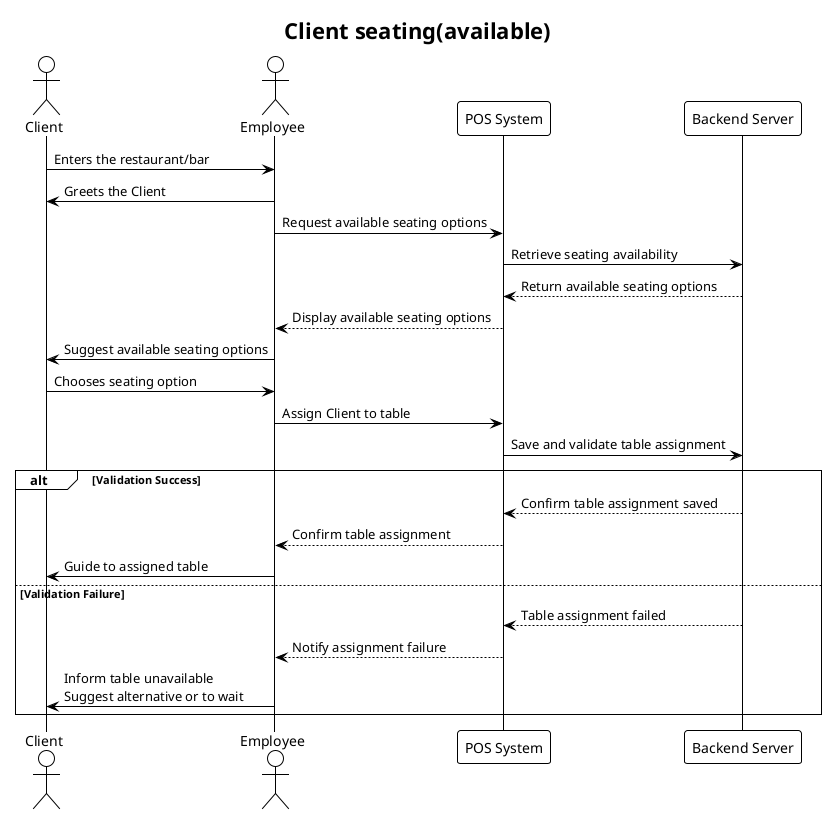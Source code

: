 
@startuml
!theme plain

actor Client
actor Employee
participant "POS System" as POS
participant "Backend Server" as Server

title Client seating(available)

/'== Arrival =='/
Client -> Employee: Enters the restaurant/bar
Employee -> Client: Greets the Client

/'== Check Seating Availability =='/
Employee -> POS: Request available seating options
POS -> Server: Retrieve seating availability
Server --> POS: Return available seating options
POS --> Employee: Display available seating options

/'== Assign seat =='/
Employee -> Client: Suggest available seating options
Client -> Employee: Chooses seating option
Employee -> POS: Assign Client to table
POS -> Server: Save and validate table assignment

alt Validation Success
    Server --> POS: Confirm table assignment saved
    POS --> Employee: Confirm table assignment
    Employee -> Client: Guide to assigned table
else Validation Failure
    Server --> POS: Table assignment failed
    POS --> Employee: Notify assignment failure
    Employee -> Client: Inform table unavailable\nSuggest alternative or to wait
end

@enduml

